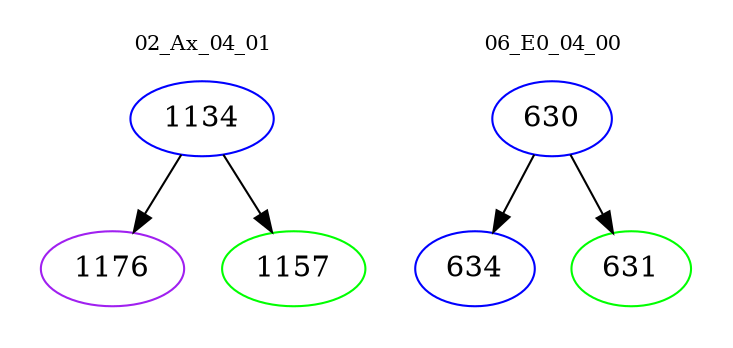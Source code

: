 digraph{
subgraph cluster_0 {
color = white
label = "02_Ax_04_01";
fontsize=10;
T0_1134 [label="1134", color="blue"]
T0_1134 -> T0_1176 [color="black"]
T0_1176 [label="1176", color="purple"]
T0_1134 -> T0_1157 [color="black"]
T0_1157 [label="1157", color="green"]
}
subgraph cluster_1 {
color = white
label = "06_E0_04_00";
fontsize=10;
T1_630 [label="630", color="blue"]
T1_630 -> T1_634 [color="black"]
T1_634 [label="634", color="blue"]
T1_630 -> T1_631 [color="black"]
T1_631 [label="631", color="green"]
}
}
